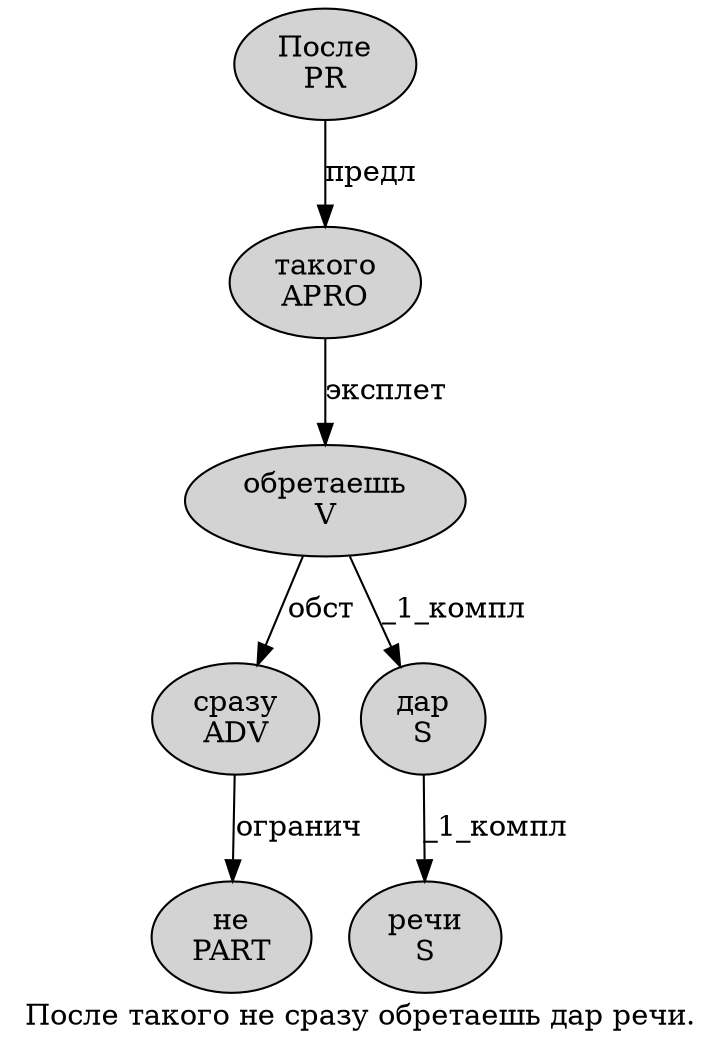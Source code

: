 digraph SENTENCE_845 {
	graph [label="После такого не сразу обретаешь дар речи."]
	node [style=filled]
		0 [label="После
PR" color="" fillcolor=lightgray penwidth=1 shape=ellipse]
		1 [label="такого
APRO" color="" fillcolor=lightgray penwidth=1 shape=ellipse]
		2 [label="не
PART" color="" fillcolor=lightgray penwidth=1 shape=ellipse]
		3 [label="сразу
ADV" color="" fillcolor=lightgray penwidth=1 shape=ellipse]
		4 [label="обретаешь
V" color="" fillcolor=lightgray penwidth=1 shape=ellipse]
		5 [label="дар
S" color="" fillcolor=lightgray penwidth=1 shape=ellipse]
		6 [label="речи
S" color="" fillcolor=lightgray penwidth=1 shape=ellipse]
			5 -> 6 [label="_1_компл"]
			4 -> 3 [label="обст"]
			4 -> 5 [label="_1_компл"]
			0 -> 1 [label="предл"]
			1 -> 4 [label="эксплет"]
			3 -> 2 [label="огранич"]
}